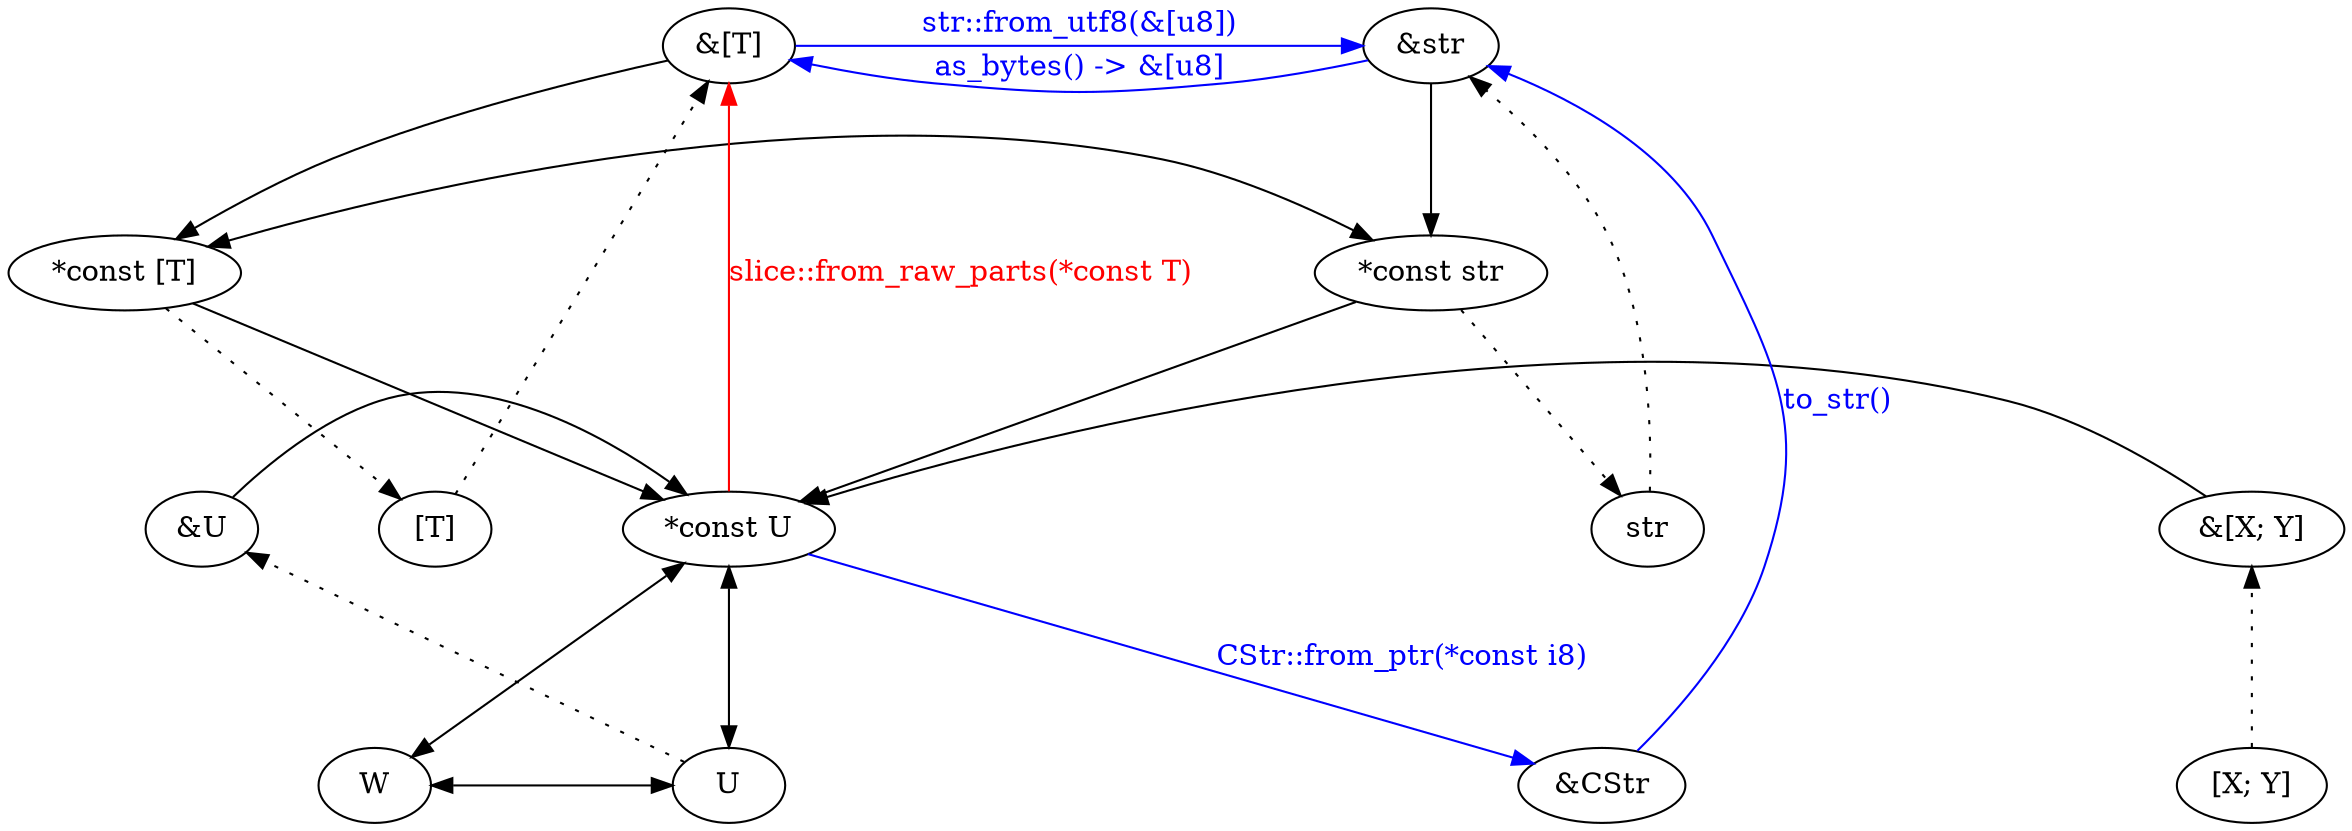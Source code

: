 digraph {
  node [ordering=out];
  {rank=same; "&[T]"; "&str";}
  {rank=same; "*const [T]"; "*const str";}
  {rank=same; "*const U"; "&[X; Y]"; "&U";}
  {rank=same; "[X; Y]"; "W"; "U";}
  {rank=same; "[T]"; "str";}
  ranksep=1
  nodesep=0.8

  "&[T]" -> "*const [T]" -> "*const U"
  "&str" -> "*const str" -> "*const U"
  "*const [T]" -> "*const str" [dir=both]
  "*const U" -> "W" -> "U" -> "*const U" [dir=both]
  "&[X; Y]" -> "*const U"
  "&U" -> "*const U"

  "U" -> "&U" [style=dotted]
  "[X; Y]" -> "&[X; Y]" [style=dotted]
  "*const [T]" -> "[T]" -> "&[T]" [style=dotted]
  "*const str" -> "str" -> "&str" [style=dotted]

  "*const U" -> "&[T]" [label="slice::from_raw_parts(*const T)", fontcolor=red, color=red]
  "*const U" -> "&CStr" [label="CStr::from_ptr(*const i8)", fontcolor=blue, color=blue]
  "&CStr" -> "&str" [label="to_str()", fontcolor=blue, color=blue]
  "&[T]" -> "&str" [label="str::from_utf8(&[u8])", fontcolor=blue, color=blue]
  "&str" -> "&[T]" [label="as_bytes() -> &[u8]", fontcolor=blue, color=blue]
}

